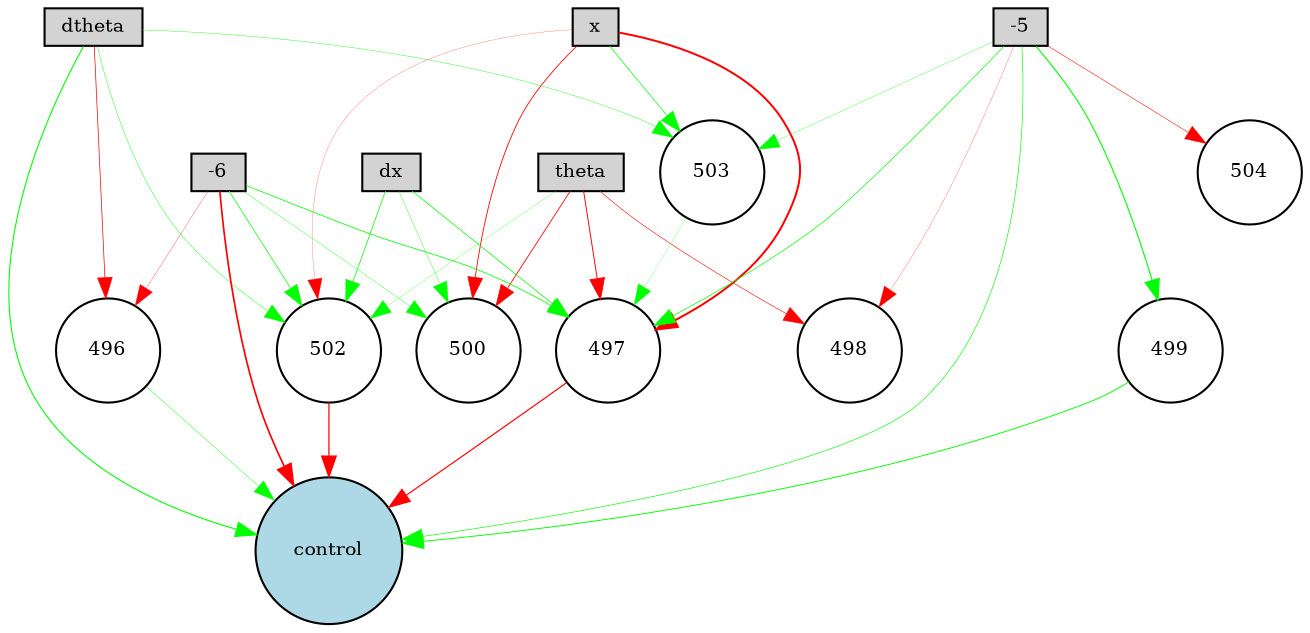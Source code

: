 digraph {
	node [fontsize=9 height=0.2 shape=circle width=0.2]
	x [fillcolor=lightgray shape=box style=filled]
	dx [fillcolor=lightgray shape=box style=filled]
	theta [fillcolor=lightgray shape=box style=filled]
	dtheta [fillcolor=lightgray shape=box style=filled]
	-5 [fillcolor=lightgray shape=box style=filled]
	-6 [fillcolor=lightgray shape=box style=filled]
	control [fillcolor=lightblue style=filled]
	496 [fillcolor=white style=filled]
	497 [fillcolor=white style=filled]
	499 [fillcolor=white style=filled]
	502 [fillcolor=white style=filled]
	503 [fillcolor=white style=filled]
	497 -> control [color=red penwidth=0.5641260584951011 style=solid]
	-6 -> 497 [color=green penwidth=0.3778578725765407 style=solid]
	theta -> 502 [color=green penwidth=0.12774426486739038 style=solid]
	dtheta -> 502 [color=green penwidth=0.20814474766404123 style=solid]
	dx -> 497 [color=green penwidth=0.3495416345268275 style=solid]
	x -> 503 [color=green penwidth=0.336296348249871 style=solid]
	-5 -> 499 [color=green penwidth=0.5329747531910215 style=solid]
	-6 -> 502 [color=green penwidth=0.3408533095696197 style=solid]
	-5 -> 504 [color=red penwidth=0.25754450505718074 style=solid]
	-6 -> 500 [color=green penwidth=0.17479737835123538 style=solid]
	dtheta -> 496 [color=red penwidth=0.3470747935319952 style=solid]
	x -> 497 [color=red penwidth=0.9570563534074921 style=solid]
	-5 -> 503 [color=green penwidth=0.1514030618038339 style=solid]
	dx -> 502 [color=green penwidth=0.3591095185118163 style=solid]
	theta -> 497 [color=red penwidth=0.4620471229047822 style=solid]
	-5 -> control [color=green penwidth=0.30999985831861676 style=solid]
	-5 -> 497 [color=green penwidth=0.33959488550969585 style=solid]
	502 -> control [color=red penwidth=0.6006719201679594 style=solid]
	499 -> control [color=green penwidth=0.4489591385370182 style=solid]
	theta -> 500 [color=red penwidth=0.40403574407440457 style=solid]
	496 -> control [color=green penwidth=0.2029008904434143 style=solid]
	x -> 500 [color=red penwidth=0.4116040647690964 style=solid]
	-6 -> 496 [color=red penwidth=0.13894136591366993 style=solid]
	theta -> 498 [color=red penwidth=0.279326603775782 style=solid]
	-6 -> control [color=red penwidth=0.8085502006534013 style=solid]
	dtheta -> control [color=green penwidth=0.5301547150427732 style=solid]
	x -> 502 [color=red penwidth=0.10619854039167541 style=solid]
	dtheta -> 503 [color=green penwidth=0.18945262374187552 style=solid]
	-5 -> 498 [color=red penwidth=0.11884269715627567 style=solid]
	dx -> 500 [color=green penwidth=0.181402495861223 style=solid]
	503 -> 497 [color=green penwidth=0.10280863412500478 style=solid]
}
